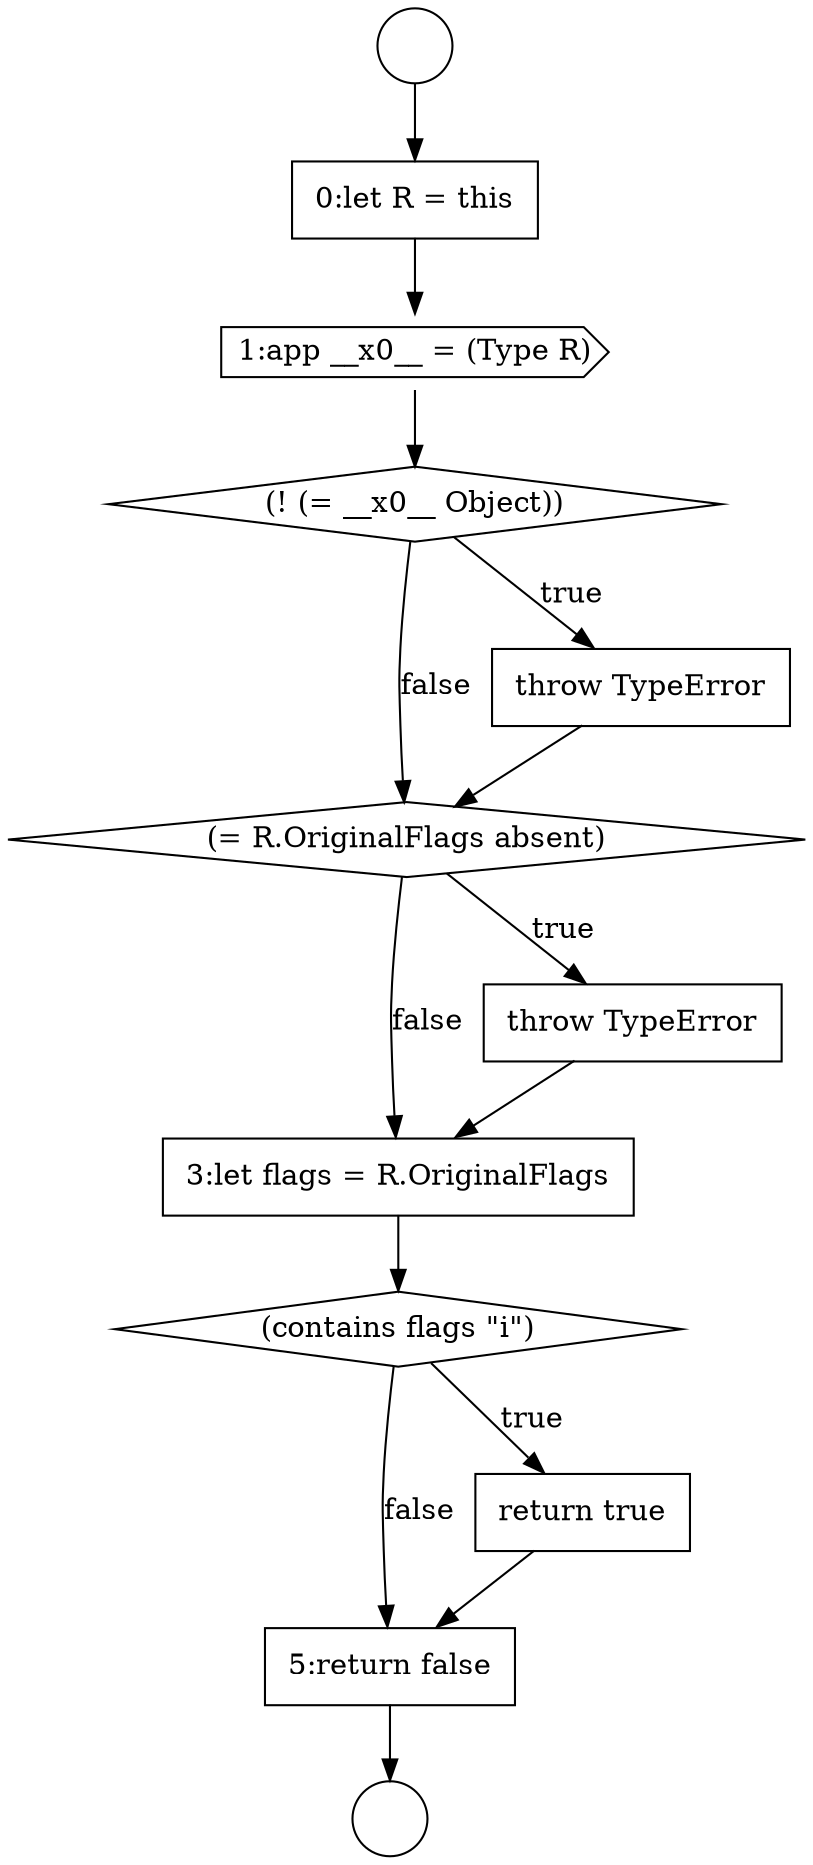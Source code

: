 digraph {
  node12789 [shape=diamond, label=<<font color="black">(= R.OriginalFlags absent)</font>> color="black" fillcolor="white" style=filled]
  node12785 [shape=none, margin=0, label=<<font color="black">
    <table border="0" cellborder="1" cellspacing="0" cellpadding="10">
      <tr><td align="left">0:let R = this</td></tr>
    </table>
  </font>> color="black" fillcolor="white" style=filled]
  node12794 [shape=none, margin=0, label=<<font color="black">
    <table border="0" cellborder="1" cellspacing="0" cellpadding="10">
      <tr><td align="left">5:return false</td></tr>
    </table>
  </font>> color="black" fillcolor="white" style=filled]
  node12788 [shape=none, margin=0, label=<<font color="black">
    <table border="0" cellborder="1" cellspacing="0" cellpadding="10">
      <tr><td align="left">throw TypeError</td></tr>
    </table>
  </font>> color="black" fillcolor="white" style=filled]
  node12792 [shape=diamond, label=<<font color="black">(contains flags &quot;i&quot;)</font>> color="black" fillcolor="white" style=filled]
  node12783 [shape=circle label=" " color="black" fillcolor="white" style=filled]
  node12787 [shape=diamond, label=<<font color="black">(! (= __x0__ Object))</font>> color="black" fillcolor="white" style=filled]
  node12791 [shape=none, margin=0, label=<<font color="black">
    <table border="0" cellborder="1" cellspacing="0" cellpadding="10">
      <tr><td align="left">3:let flags = R.OriginalFlags</td></tr>
    </table>
  </font>> color="black" fillcolor="white" style=filled]
  node12784 [shape=circle label=" " color="black" fillcolor="white" style=filled]
  node12790 [shape=none, margin=0, label=<<font color="black">
    <table border="0" cellborder="1" cellspacing="0" cellpadding="10">
      <tr><td align="left">throw TypeError</td></tr>
    </table>
  </font>> color="black" fillcolor="white" style=filled]
  node12786 [shape=cds, label=<<font color="black">1:app __x0__ = (Type R)</font>> color="black" fillcolor="white" style=filled]
  node12793 [shape=none, margin=0, label=<<font color="black">
    <table border="0" cellborder="1" cellspacing="0" cellpadding="10">
      <tr><td align="left">return true</td></tr>
    </table>
  </font>> color="black" fillcolor="white" style=filled]
  node12793 -> node12794 [ color="black"]
  node12787 -> node12788 [label=<<font color="black">true</font>> color="black"]
  node12787 -> node12789 [label=<<font color="black">false</font>> color="black"]
  node12783 -> node12785 [ color="black"]
  node12791 -> node12792 [ color="black"]
  node12785 -> node12786 [ color="black"]
  node12786 -> node12787 [ color="black"]
  node12789 -> node12790 [label=<<font color="black">true</font>> color="black"]
  node12789 -> node12791 [label=<<font color="black">false</font>> color="black"]
  node12794 -> node12784 [ color="black"]
  node12788 -> node12789 [ color="black"]
  node12790 -> node12791 [ color="black"]
  node12792 -> node12793 [label=<<font color="black">true</font>> color="black"]
  node12792 -> node12794 [label=<<font color="black">false</font>> color="black"]
}
